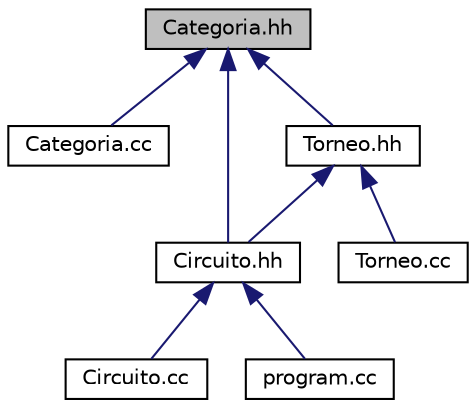 digraph "Categoria.hh"
{
 // LATEX_PDF_SIZE
  edge [fontname="Helvetica",fontsize="10",labelfontname="Helvetica",labelfontsize="10"];
  node [fontname="Helvetica",fontsize="10",shape=record];
  Node1 [label="Categoria.hh",height=0.2,width=0.4,color="black", fillcolor="grey75", style="filled", fontcolor="black",tooltip="Especificación de la clase Categoria."];
  Node1 -> Node2 [dir="back",color="midnightblue",fontsize="10",style="solid",fontname="Helvetica"];
  Node2 [label="Categoria.cc",height=0.2,width=0.4,color="black", fillcolor="white", style="filled",URL="$Categoria_8cc.html",tooltip=" "];
  Node1 -> Node3 [dir="back",color="midnightblue",fontsize="10",style="solid",fontname="Helvetica"];
  Node3 [label="Circuito.hh",height=0.2,width=0.4,color="black", fillcolor="white", style="filled",URL="$Circuito_8hh.html",tooltip="Especificación de la clase Circuito."];
  Node3 -> Node4 [dir="back",color="midnightblue",fontsize="10",style="solid",fontname="Helvetica"];
  Node4 [label="Circuito.cc",height=0.2,width=0.4,color="black", fillcolor="white", style="filled",URL="$Circuito_8cc.html",tooltip=" "];
  Node3 -> Node5 [dir="back",color="midnightblue",fontsize="10",style="solid",fontname="Helvetica"];
  Node5 [label="program.cc",height=0.2,width=0.4,color="black", fillcolor="white", style="filled",URL="$program_8cc.html",tooltip=" "];
  Node1 -> Node6 [dir="back",color="midnightblue",fontsize="10",style="solid",fontname="Helvetica"];
  Node6 [label="Torneo.hh",height=0.2,width=0.4,color="black", fillcolor="white", style="filled",URL="$Torneo_8hh.html",tooltip="Especificación de la clase Torneo."];
  Node6 -> Node3 [dir="back",color="midnightblue",fontsize="10",style="solid",fontname="Helvetica"];
  Node6 -> Node7 [dir="back",color="midnightblue",fontsize="10",style="solid",fontname="Helvetica"];
  Node7 [label="Torneo.cc",height=0.2,width=0.4,color="black", fillcolor="white", style="filled",URL="$Torneo_8cc.html",tooltip=" "];
}
